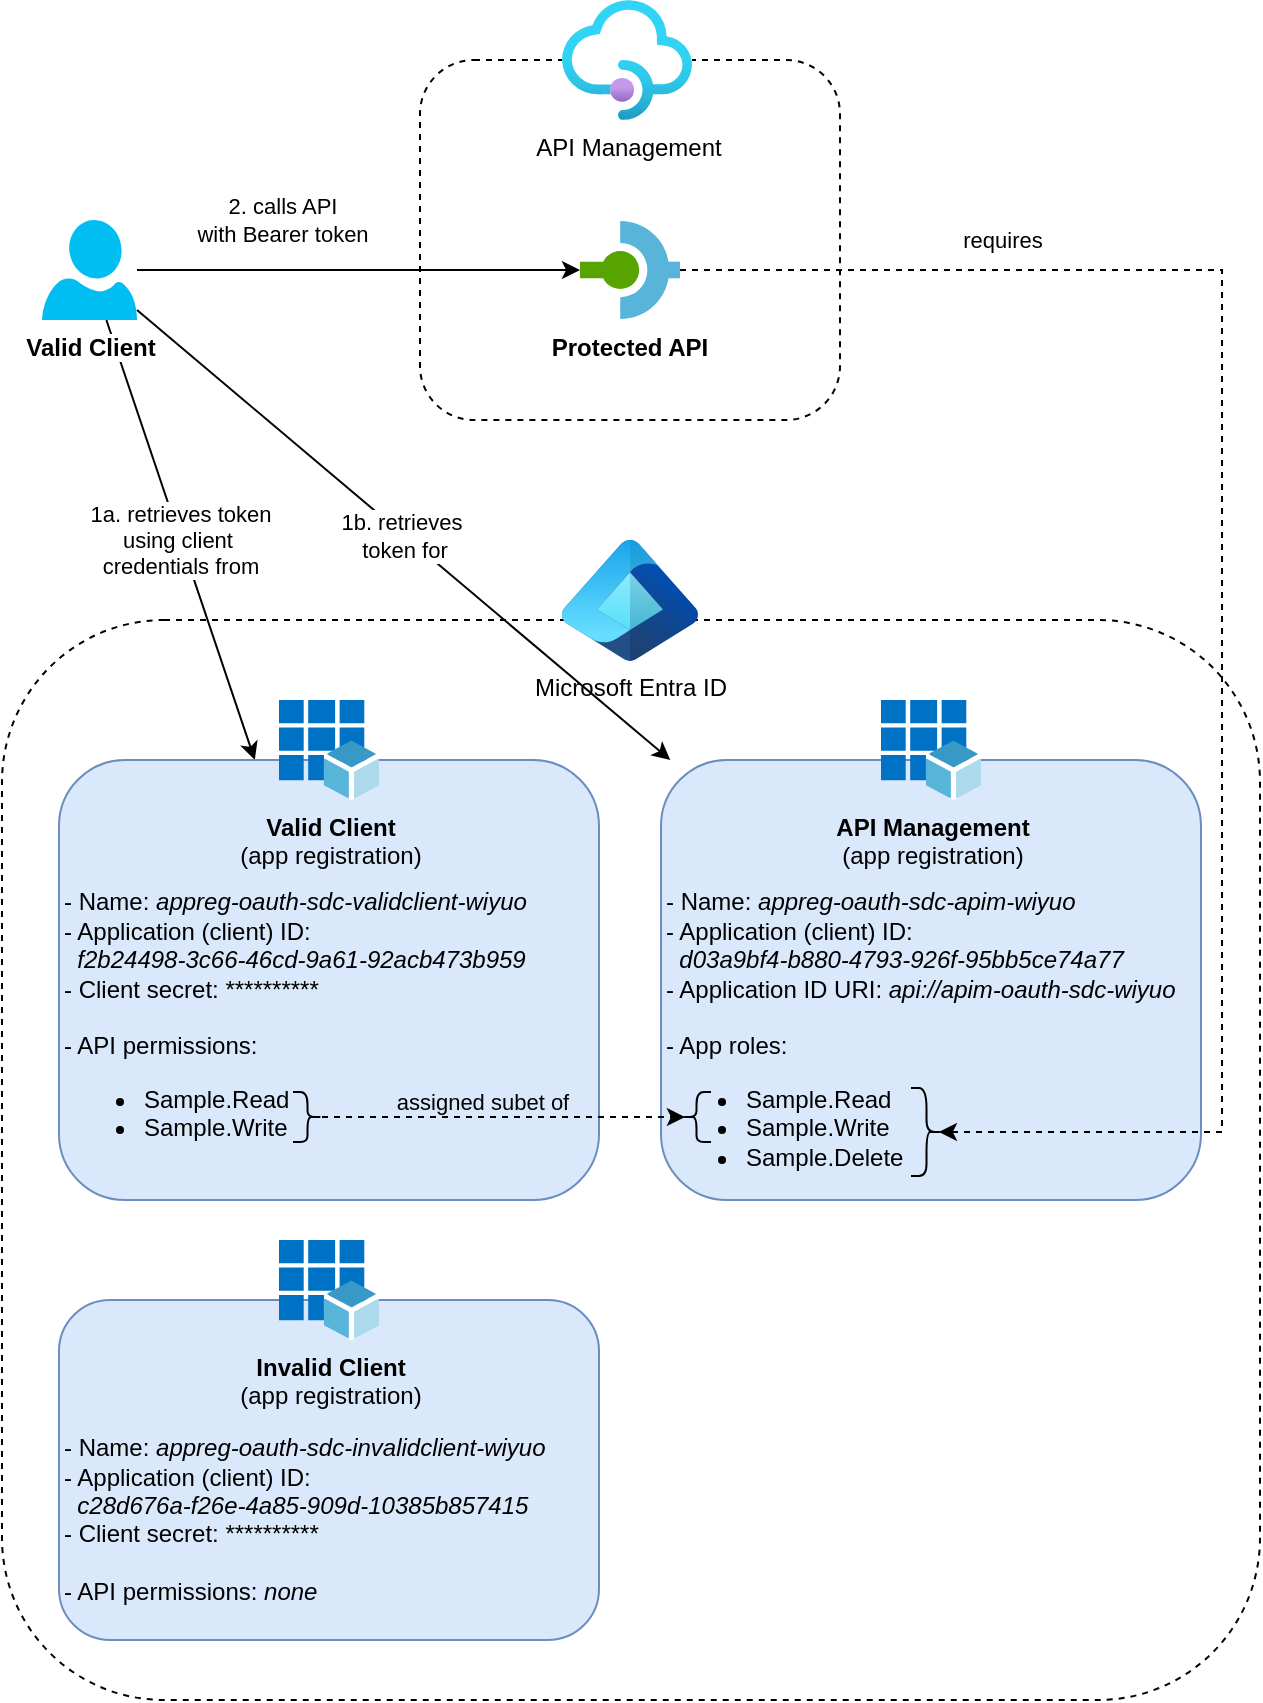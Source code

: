 <mxfile version="28.0.6" pages="2">
  <diagram name="overview" id="v-fH6MzNMlpos3FZSHfg">
    <mxGraphModel dx="1678" dy="989" grid="1" gridSize="10" guides="1" tooltips="1" connect="1" arrows="1" fold="1" page="1" pageScale="1" pageWidth="827" pageHeight="1169" math="0" shadow="0">
      <root>
        <mxCell id="0" />
        <mxCell id="1" parent="0" />
        <mxCell id="c-z1gGyClp4EE-uFw3N3-7" value="" style="rounded=1;whiteSpace=wrap;html=1;dashed=1;" vertex="1" parent="1">
          <mxGeometry x="110" y="390" width="629" height="540" as="geometry" />
        </mxCell>
        <mxCell id="c-z1gGyClp4EE-uFw3N3-1" value="" style="rounded=1;whiteSpace=wrap;html=1;dashed=1;" vertex="1" parent="1">
          <mxGeometry x="319" y="110" width="210" height="180" as="geometry" />
        </mxCell>
        <mxCell id="c-z1gGyClp4EE-uFw3N3-2" value="API Management" style="image;aspect=fixed;html=1;points=[];align=center;fontSize=12;image=img/lib/azure2/app_services/API_Management_Services.svg;imageBackground=default;" vertex="1" parent="1">
          <mxGeometry x="390" y="80" width="65" height="60" as="geometry" />
        </mxCell>
        <mxCell id="c-z1gGyClp4EE-uFw3N3-3" value="Protected API" style="shape=image;verticalLabelPosition=bottom;labelBackgroundColor=default;verticalAlign=top;aspect=fixed;imageAspect=0;image=data:image/svg+xml,PHN2ZyB4bWxucz0iaHR0cDovL3d3dy53My5vcmcvMjAwMC9zdmciIHZpZXdCb3g9IjAgMCA1MCA1MCI+JiN4YTsgICAgPHBhdGggZmlsbD0iIzU3YTMwMCIgZD0iTTAgMjAuODRoMTkuNTV2OC4zMkgweiIvPiYjeGE7ICAgIDxwYXRoIGZpbGw9IiM1OWI0ZDkiIGQ9Ik00MS42OCAyMC44NGgxMC4yNnY4LjMySDQxLjY4eiIvPiYjeGE7ICAgIDxjaXJjbGUgZmlsbD0iIzU3YTMwMCIgcj0iOS40NiIgY3k9IjI1IiBjeD0iMjAuMTIiLz4mI3hhOyAgICA8cGF0aCBmaWxsPSIjNTliNGQ5IiBkPSJNMjAuMTIuNDh2MTAuOTZhMSAxIDAgMCAxIDAgMjcuMTR2MTAuOTZhMSAxIDAgMCAwIDAtNDkuMDVaIi8+JiN4YTs8L3N2Zz4=;imageBackground=none;fontStyle=1" vertex="1" parent="1">
          <mxGeometry x="399" y="190" width="50" height="50" as="geometry" />
        </mxCell>
        <mxCell id="c-z1gGyClp4EE-uFw3N3-4" value="Microsoft Entra ID" style="image;aspect=fixed;html=1;points=[];align=center;fontSize=12;image=img/lib/azure2/other/Entra_Identity.svg;" vertex="1" parent="1">
          <mxGeometry x="390" y="350" width="68" height="60.44" as="geometry" />
        </mxCell>
        <mxCell id="c-z1gGyClp4EE-uFw3N3-19" value="1b. retrieves&amp;nbsp;&lt;div&gt;token for&lt;/div&gt;" style="rounded=0;orthogonalLoop=1;jettySize=auto;html=1;" edge="1" parent="1" source="c-z1gGyClp4EE-uFw3N3-6" target="c-z1gGyClp4EE-uFw3N3-8">
          <mxGeometry relative="1" as="geometry" />
        </mxCell>
        <mxCell id="c-z1gGyClp4EE-uFw3N3-20" value="1a. retrieves token&lt;div&gt;using client&amp;nbsp;&lt;/div&gt;&lt;div&gt;credentials from&lt;/div&gt;" style="rounded=0;orthogonalLoop=1;jettySize=auto;html=1;" edge="1" parent="1" source="c-z1gGyClp4EE-uFw3N3-6" target="c-z1gGyClp4EE-uFw3N3-9">
          <mxGeometry relative="1" as="geometry" />
        </mxCell>
        <mxCell id="c-z1gGyClp4EE-uFw3N3-21" value="2. calls API&lt;div&gt;with Bearer token&lt;/div&gt;" style="edgeStyle=orthogonalEdgeStyle;rounded=0;orthogonalLoop=1;jettySize=auto;html=1;" edge="1" parent="1" source="c-z1gGyClp4EE-uFw3N3-6" target="c-z1gGyClp4EE-uFw3N3-3">
          <mxGeometry x="-0.345" y="25" relative="1" as="geometry">
            <mxPoint as="offset" />
          </mxGeometry>
        </mxCell>
        <mxCell id="c-z1gGyClp4EE-uFw3N3-6" value="Valid Client" style="verticalLabelPosition=bottom;html=1;verticalAlign=top;align=center;strokeColor=none;fillColor=#00BEF2;shape=mxgraph.azure.user;fontStyle=1;labelBackgroundColor=default;" vertex="1" parent="1">
          <mxGeometry x="130" y="190" width="47.5" height="50" as="geometry" />
        </mxCell>
        <mxCell id="c-z1gGyClp4EE-uFw3N3-8" value="&lt;div&gt;- Name:&amp;nbsp;&lt;i&gt;appreg-oauth-sdc-apim-wiyuo&lt;/i&gt;&lt;/div&gt;- Application (client) ID:&amp;nbsp;&lt;div&gt;&amp;nbsp; &lt;i&gt;d03a9bf4-b880-4793-926f-95bb5ce74a77&lt;/i&gt;&lt;/div&gt;&lt;div&gt;- Application ID URI:&amp;nbsp;&lt;i&gt;api://apim-oauth-sdc-wiyuo&lt;/i&gt;&lt;/div&gt;&lt;div&gt;&lt;br&gt;&lt;/div&gt;&lt;div&gt;- App roles:&lt;/div&gt;&lt;div&gt;&lt;ul&gt;&lt;li&gt;Sample.Read&lt;/li&gt;&lt;li&gt;Sample.Write&lt;/li&gt;&lt;li&gt;Sample.Delete&lt;/li&gt;&lt;/ul&gt;&lt;/div&gt;" style="rounded=1;whiteSpace=wrap;html=1;fillColor=#dae8fc;strokeColor=#6c8ebf;align=left;verticalAlign=bottom;" vertex="1" parent="1">
          <mxGeometry x="439.5" y="460" width="270" height="220" as="geometry" />
        </mxCell>
        <mxCell id="c-z1gGyClp4EE-uFw3N3-5" value="API Management&lt;div&gt;&lt;span style=&quot;font-weight: normal;&quot;&gt;(app registration)&lt;/span&gt;&lt;/div&gt;" style="image;sketch=0;aspect=fixed;html=1;points=[];align=center;fontSize=12;image=img/lib/mscae/App_Registrations.svg;fontStyle=1;labelBackgroundColor=none;" vertex="1" parent="1">
          <mxGeometry x="549.5" y="430" width="50" height="50" as="geometry" />
        </mxCell>
        <mxCell id="c-z1gGyClp4EE-uFw3N3-9" value="&lt;div&gt;- Name:&amp;nbsp;&lt;span style=&quot;background-color: transparent;&quot;&gt;&lt;i&gt;appreg-oauth-sdc-validclient-wiyuo&lt;/i&gt;&lt;/span&gt;&lt;/div&gt;- Application (client) ID:&amp;nbsp;&lt;div&gt;&amp;nbsp;&amp;nbsp;&lt;span style=&quot;background-color: transparent;&quot;&gt;&lt;i&gt;f2b24498-3c66-46cd-9a61-92acb473b959&lt;/i&gt;&lt;/span&gt;&lt;/div&gt;&lt;div&gt;- Client secret: **********&lt;/div&gt;&lt;div&gt;&lt;br&gt;&lt;/div&gt;&lt;div&gt;- API permissions:&lt;/div&gt;&lt;div&gt;&lt;ul&gt;&lt;li&gt;Sample.Read&lt;/li&gt;&lt;li&gt;Sample.Write&lt;/li&gt;&lt;/ul&gt;&lt;div&gt;&lt;br&gt;&lt;/div&gt;&lt;/div&gt;" style="rounded=1;whiteSpace=wrap;html=1;fillColor=#dae8fc;strokeColor=#6c8ebf;align=left;verticalAlign=bottom;" vertex="1" parent="1">
          <mxGeometry x="138.5" y="460" width="270" height="220" as="geometry" />
        </mxCell>
        <mxCell id="c-z1gGyClp4EE-uFw3N3-10" value="Valid Client&lt;div&gt;&lt;span style=&quot;font-weight: normal;&quot;&gt;(app registration)&lt;/span&gt;&lt;/div&gt;" style="image;sketch=0;aspect=fixed;html=1;points=[];align=center;fontSize=12;image=img/lib/mscae/App_Registrations.svg;fontStyle=1;labelBackgroundColor=none;" vertex="1" parent="1">
          <mxGeometry x="248.5" y="430" width="50" height="50" as="geometry" />
        </mxCell>
        <mxCell id="c-z1gGyClp4EE-uFw3N3-11" value="&lt;div&gt;- Name:&amp;nbsp;&lt;span style=&quot;background-color: transparent;&quot;&gt;&lt;i&gt;appreg-oauth-sdc-invalidclient-wiyuo&lt;/i&gt;&lt;/span&gt;&lt;/div&gt;- Application (client) ID:&amp;nbsp;&lt;div&gt;&amp;nbsp;&amp;nbsp;&lt;span style=&quot;background-color: transparent;&quot;&gt;&lt;i&gt;c28d676a-f26e-4a85-909d-10385b857415&lt;/i&gt;&lt;/span&gt;&lt;/div&gt;&lt;div&gt;- Client secret: **********&lt;/div&gt;&lt;div&gt;&lt;br&gt;&lt;/div&gt;&lt;div&gt;- API permissions: &lt;i&gt;none&lt;/i&gt;&lt;/div&gt;&lt;div&gt;&lt;i&gt;&lt;br&gt;&lt;/i&gt;&lt;/div&gt;" style="rounded=1;whiteSpace=wrap;html=1;fillColor=#dae8fc;strokeColor=#6c8ebf;align=left;verticalAlign=bottom;" vertex="1" parent="1">
          <mxGeometry x="138.5" y="730" width="270" height="170" as="geometry" />
        </mxCell>
        <mxCell id="c-z1gGyClp4EE-uFw3N3-12" value="Invalid Client&lt;div&gt;&lt;span style=&quot;font-weight: normal;&quot;&gt;(app registration)&lt;/span&gt;&lt;/div&gt;" style="image;sketch=0;aspect=fixed;html=1;points=[];align=center;fontSize=12;image=img/lib/mscae/App_Registrations.svg;fontStyle=1;labelBackgroundColor=none;" vertex="1" parent="1">
          <mxGeometry x="248.5" y="700" width="50" height="50" as="geometry" />
        </mxCell>
        <mxCell id="c-z1gGyClp4EE-uFw3N3-13" value="" style="shape=curlyBracket;whiteSpace=wrap;html=1;rounded=1;flipH=1;labelPosition=right;verticalLabelPosition=middle;align=left;verticalAlign=middle;" vertex="1" parent="1">
          <mxGeometry x="255.5" y="626" width="14.5" height="25" as="geometry" />
        </mxCell>
        <mxCell id="c-z1gGyClp4EE-uFw3N3-15" value="" style="shape=curlyBracket;whiteSpace=wrap;html=1;rounded=1;labelPosition=left;verticalLabelPosition=middle;align=right;verticalAlign=middle;" vertex="1" parent="1">
          <mxGeometry x="450" y="626" width="14.5" height="25" as="geometry" />
        </mxCell>
        <mxCell id="c-z1gGyClp4EE-uFw3N3-16" value="assigned subet of" style="edgeStyle=orthogonalEdgeStyle;rounded=0;orthogonalLoop=1;jettySize=auto;html=1;entryX=0.1;entryY=0.5;entryDx=0;entryDy=0;entryPerimeter=0;dashed=1;labelBackgroundColor=none;" edge="1" parent="1" source="c-z1gGyClp4EE-uFw3N3-13" target="c-z1gGyClp4EE-uFw3N3-15">
          <mxGeometry x="-0.123" y="9" relative="1" as="geometry">
            <mxPoint y="1" as="offset" />
          </mxGeometry>
        </mxCell>
        <mxCell id="c-z1gGyClp4EE-uFw3N3-17" value="" style="shape=curlyBracket;whiteSpace=wrap;html=1;rounded=1;flipH=1;labelPosition=right;verticalLabelPosition=middle;align=left;verticalAlign=middle;" vertex="1" parent="1">
          <mxGeometry x="564.5" y="624" width="15.5" height="44" as="geometry" />
        </mxCell>
        <mxCell id="c-z1gGyClp4EE-uFw3N3-18" value="requires" style="edgeStyle=orthogonalEdgeStyle;rounded=0;orthogonalLoop=1;jettySize=auto;html=1;entryX=0.1;entryY=0.5;entryDx=0;entryDy=0;entryPerimeter=0;dashed=1;" edge="1" parent="1" source="c-z1gGyClp4EE-uFw3N3-3" target="c-z1gGyClp4EE-uFw3N3-17">
          <mxGeometry x="-0.618" y="15" relative="1" as="geometry">
            <Array as="points">
              <mxPoint x="720" y="215" />
              <mxPoint x="720" y="646" />
            </Array>
            <mxPoint as="offset" />
          </mxGeometry>
        </mxCell>
      </root>
    </mxGraphModel>
  </diagram>
  <diagram id="cWb7C-gqZ-kzAIEl2uW0" name="sequence diagram">
    <mxGraphModel dx="815" dy="481" grid="1" gridSize="10" guides="1" tooltips="1" connect="1" arrows="1" fold="1" page="1" pageScale="1" pageWidth="827" pageHeight="1169" math="0" shadow="0">
      <root>
        <mxCell id="0" />
        <mxCell id="1" parent="0" />
        <mxCell id="_ulnMivtEXZtfEUEzBu7-2" value="" style="shape=umlLifeline;perimeter=lifelinePerimeter;whiteSpace=wrap;html=1;container=1;dropTarget=0;collapsible=0;recursiveResize=0;outlineConnect=0;portConstraint=eastwest;newEdgeStyle={&quot;curved&quot;:0,&quot;rounded&quot;:0};participant=umlActor;" vertex="1" parent="1">
          <mxGeometry x="70" y="80" width="20" height="340" as="geometry" />
        </mxCell>
        <mxCell id="_ulnMivtEXZtfEUEzBu7-3" value="Protected API&lt;div&gt;&lt;i&gt;(API Management)&lt;/i&gt;&lt;/div&gt;" style="shape=umlLifeline;perimeter=lifelinePerimeter;whiteSpace=wrap;html=1;container=1;dropTarget=0;collapsible=0;recursiveResize=0;outlineConnect=0;portConstraint=eastwest;newEdgeStyle={&quot;curved&quot;:0,&quot;rounded&quot;:0};" vertex="1" parent="1">
          <mxGeometry x="160" y="80" width="110" height="340" as="geometry" />
        </mxCell>
        <mxCell id="_ulnMivtEXZtfEUEzBu7-8" value="" style="html=1;points=[[0,0,0,0,5],[0,1,0,0,-5],[1,0,0,0,5],[1,1,0,0,-5]];perimeter=orthogonalPerimeter;outlineConnect=0;targetShapes=umlLifeline;portConstraint=eastwest;newEdgeStyle={&quot;curved&quot;:0,&quot;rounded&quot;:0};" vertex="1" parent="_ulnMivtEXZtfEUEzBu7-3">
          <mxGeometry x="50" y="140" width="10" height="40" as="geometry" />
        </mxCell>
        <mxCell id="_ulnMivtEXZtfEUEzBu7-9" value="GET (access token)" style="html=1;verticalAlign=bottom;endArrow=block;curved=0;rounded=0;entryX=0;entryY=0;entryDx=0;entryDy=5;" edge="1" target="_ulnMivtEXZtfEUEzBu7-8" parent="_ulnMivtEXZtfEUEzBu7-3">
          <mxGeometry relative="1" as="geometry">
            <mxPoint x="-80.071" y="145" as="sourcePoint" />
          </mxGeometry>
        </mxCell>
        <mxCell id="_ulnMivtEXZtfEUEzBu7-10" value="200 OK" style="html=1;verticalAlign=bottom;endArrow=open;dashed=1;endSize=8;curved=0;rounded=0;exitX=0;exitY=1;exitDx=0;exitDy=-5;" edge="1" source="_ulnMivtEXZtfEUEzBu7-8" parent="_ulnMivtEXZtfEUEzBu7-3">
          <mxGeometry relative="1" as="geometry">
            <mxPoint x="-80.071" y="175" as="targetPoint" />
          </mxGeometry>
        </mxCell>
        <mxCell id="_ulnMivtEXZtfEUEzBu7-11" value="" style="html=1;points=[[0,0,0,0,5],[0,1,0,0,-5],[1,0,0,0,5],[1,1,0,0,-5]];perimeter=orthogonalPerimeter;outlineConnect=0;targetShapes=umlLifeline;portConstraint=eastwest;newEdgeStyle={&quot;curved&quot;:0,&quot;rounded&quot;:0};" vertex="1" parent="_ulnMivtEXZtfEUEzBu7-3">
          <mxGeometry x="50" y="210" width="10" height="40" as="geometry" />
        </mxCell>
        <mxCell id="_ulnMivtEXZtfEUEzBu7-12" value="POST (access token)" style="html=1;verticalAlign=bottom;endArrow=block;curved=0;rounded=0;entryX=0;entryY=0;entryDx=0;entryDy=5;" edge="1" target="_ulnMivtEXZtfEUEzBu7-11" parent="_ulnMivtEXZtfEUEzBu7-3">
          <mxGeometry relative="1" as="geometry">
            <mxPoint x="-80.071" y="215" as="sourcePoint" />
          </mxGeometry>
        </mxCell>
        <mxCell id="_ulnMivtEXZtfEUEzBu7-13" value="200 OK" style="html=1;verticalAlign=bottom;endArrow=open;dashed=1;endSize=8;curved=0;rounded=0;exitX=0;exitY=1;exitDx=0;exitDy=-5;" edge="1" source="_ulnMivtEXZtfEUEzBu7-11" parent="_ulnMivtEXZtfEUEzBu7-3">
          <mxGeometry relative="1" as="geometry">
            <mxPoint x="-80.071" y="245" as="targetPoint" />
          </mxGeometry>
        </mxCell>
        <mxCell id="_ulnMivtEXZtfEUEzBu7-14" value="" style="html=1;points=[[0,0,0,0,5],[0,1,0,0,-5],[1,0,0,0,5],[1,1,0,0,-5]];perimeter=orthogonalPerimeter;outlineConnect=0;targetShapes=umlLifeline;portConstraint=eastwest;newEdgeStyle={&quot;curved&quot;:0,&quot;rounded&quot;:0};" vertex="1" parent="_ulnMivtEXZtfEUEzBu7-3">
          <mxGeometry x="50" y="280" width="10" height="40" as="geometry" />
        </mxCell>
        <mxCell id="_ulnMivtEXZtfEUEzBu7-15" value="DELETE (access token)" style="html=1;verticalAlign=bottom;endArrow=block;curved=0;rounded=0;entryX=0;entryY=0;entryDx=0;entryDy=5;" edge="1" target="_ulnMivtEXZtfEUEzBu7-14" parent="_ulnMivtEXZtfEUEzBu7-3">
          <mxGeometry relative="1" as="geometry">
            <mxPoint x="-80.071" y="285" as="sourcePoint" />
          </mxGeometry>
        </mxCell>
        <mxCell id="_ulnMivtEXZtfEUEzBu7-16" value="401 Unauthorized" style="html=1;verticalAlign=bottom;endArrow=open;dashed=1;endSize=8;curved=0;rounded=0;exitX=0;exitY=1;exitDx=0;exitDy=-5;" edge="1" source="_ulnMivtEXZtfEUEzBu7-14" parent="_ulnMivtEXZtfEUEzBu7-3">
          <mxGeometry relative="1" as="geometry">
            <mxPoint x="-80.071" y="315" as="targetPoint" />
          </mxGeometry>
        </mxCell>
        <mxCell id="_ulnMivtEXZtfEUEzBu7-4" value="APIM app registration&lt;div&gt;&lt;i&gt;(Entra ID)&lt;/i&gt;&lt;/div&gt;" style="shape=umlLifeline;perimeter=lifelinePerimeter;whiteSpace=wrap;html=1;container=1;dropTarget=0;collapsible=0;recursiveResize=0;outlineConnect=0;portConstraint=eastwest;newEdgeStyle={&quot;curved&quot;:0,&quot;rounded&quot;:0};" vertex="1" parent="1">
          <mxGeometry x="284" y="80" width="130" height="340" as="geometry" />
        </mxCell>
        <mxCell id="_ulnMivtEXZtfEUEzBu7-5" value="" style="html=1;points=[[0,0,0,0,5],[0,1,0,0,-5],[1,0,0,0,5],[1,1,0,0,-5]];perimeter=orthogonalPerimeter;outlineConnect=0;targetShapes=umlLifeline;portConstraint=eastwest;newEdgeStyle={&quot;curved&quot;:0,&quot;rounded&quot;:0};" vertex="1" parent="_ulnMivtEXZtfEUEzBu7-4">
          <mxGeometry x="59.99" y="70" width="10" height="40" as="geometry" />
        </mxCell>
        <mxCell id="_ulnMivtEXZtfEUEzBu7-6" value="Get token (client id, secret, scope)" style="html=1;verticalAlign=bottom;endArrow=block;curved=0;rounded=0;entryX=0;entryY=0;entryDx=0;entryDy=5;" edge="1" target="_ulnMivtEXZtfEUEzBu7-5" parent="_ulnMivtEXZtfEUEzBu7-4">
          <mxGeometry relative="1" as="geometry">
            <mxPoint x="-203.986" y="75" as="sourcePoint" />
          </mxGeometry>
        </mxCell>
        <mxCell id="_ulnMivtEXZtfEUEzBu7-7" value="access token" style="html=1;verticalAlign=bottom;endArrow=open;dashed=1;endSize=8;curved=0;rounded=0;exitX=0;exitY=1;exitDx=0;exitDy=-5;" edge="1" source="_ulnMivtEXZtfEUEzBu7-5" parent="_ulnMivtEXZtfEUEzBu7-4">
          <mxGeometry relative="1" as="geometry">
            <mxPoint x="-203.986" y="105" as="targetPoint" />
          </mxGeometry>
        </mxCell>
      </root>
    </mxGraphModel>
  </diagram>
</mxfile>
